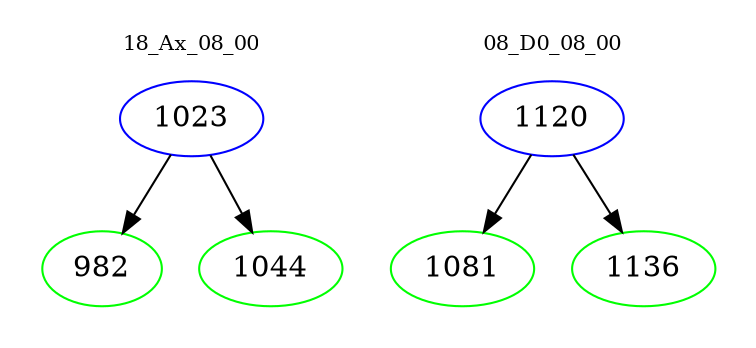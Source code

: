 digraph{
subgraph cluster_0 {
color = white
label = "18_Ax_08_00";
fontsize=10;
T0_1023 [label="1023", color="blue"]
T0_1023 -> T0_982 [color="black"]
T0_982 [label="982", color="green"]
T0_1023 -> T0_1044 [color="black"]
T0_1044 [label="1044", color="green"]
}
subgraph cluster_1 {
color = white
label = "08_D0_08_00";
fontsize=10;
T1_1120 [label="1120", color="blue"]
T1_1120 -> T1_1081 [color="black"]
T1_1081 [label="1081", color="green"]
T1_1120 -> T1_1136 [color="black"]
T1_1136 [label="1136", color="green"]
}
}
